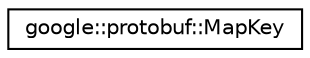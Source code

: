 digraph "类继承关系图"
{
 // LATEX_PDF_SIZE
  edge [fontname="Helvetica",fontsize="10",labelfontname="Helvetica",labelfontsize="10"];
  node [fontname="Helvetica",fontsize="10",shape=record];
  rankdir="LR";
  Node0 [label="google::protobuf::MapKey",height=0.2,width=0.4,color="black", fillcolor="white", style="filled",URL="$classgoogle_1_1protobuf_1_1MapKey.html",tooltip=" "];
}
